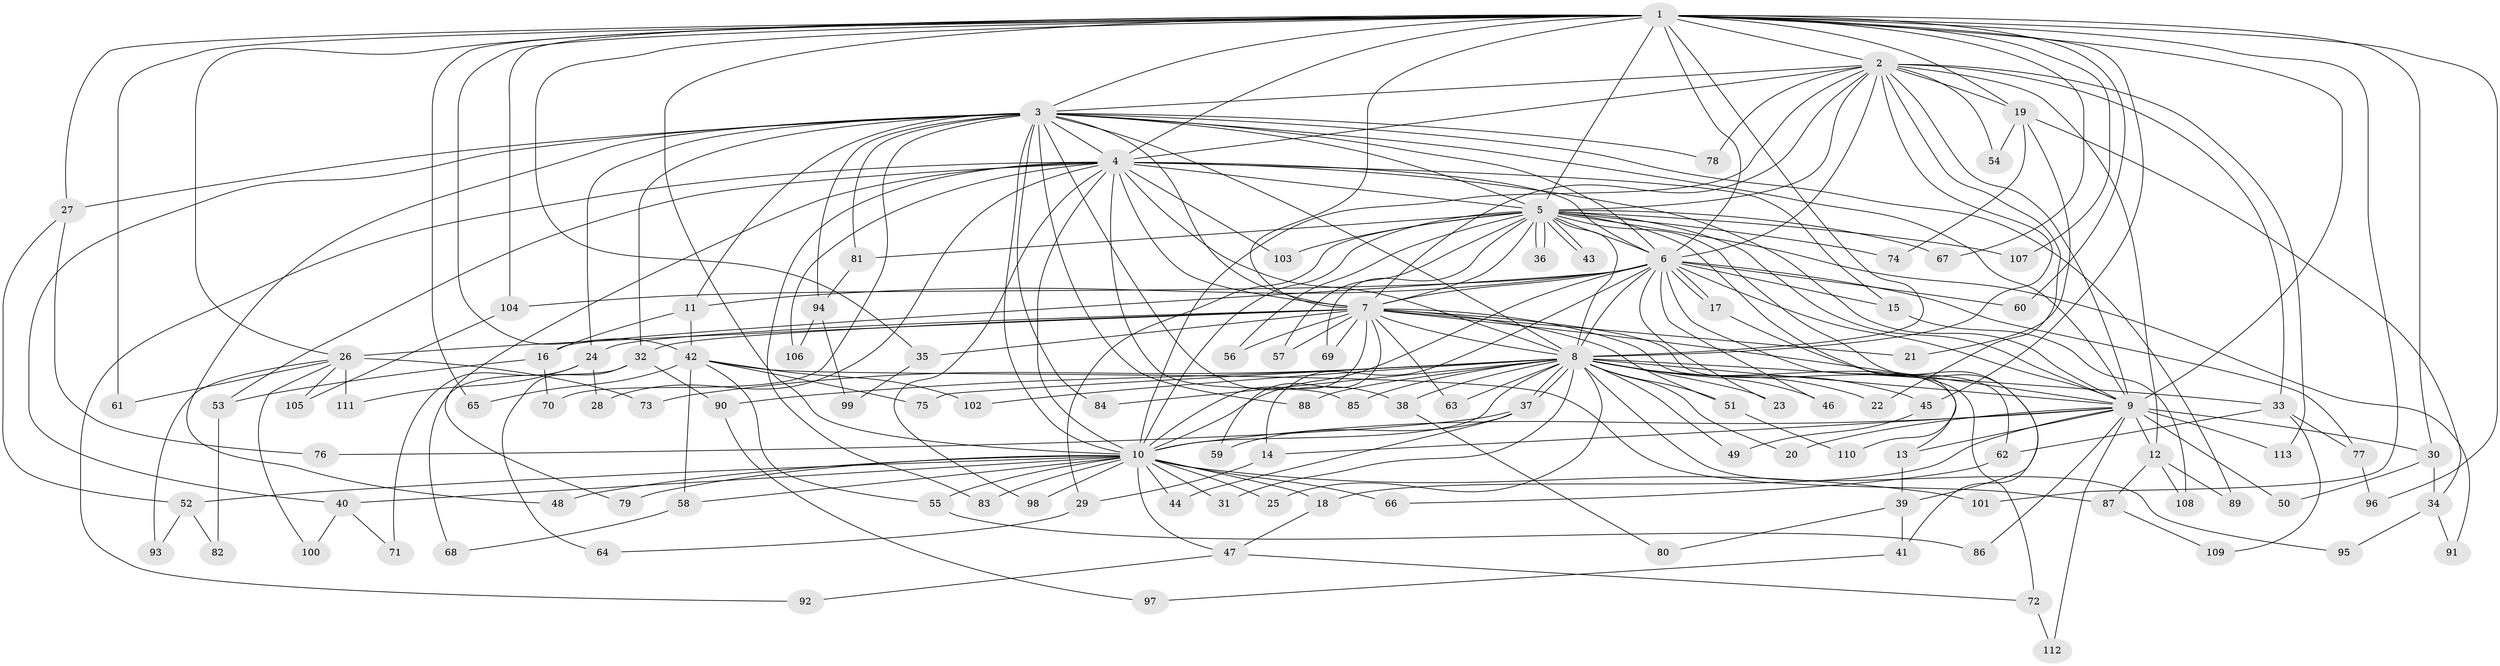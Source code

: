 // coarse degree distribution, {30: 0.011363636363636364, 14: 0.011363636363636364, 22: 0.022727272727272728, 18: 0.011363636363636364, 21: 0.011363636363636364, 26: 0.011363636363636364, 17: 0.011363636363636364, 24: 0.011363636363636364, 9: 0.011363636363636364, 5: 0.09090909090909091, 4: 0.056818181818181816, 3: 0.11363636363636363, 2: 0.5795454545454546, 6: 0.022727272727272728, 8: 0.011363636363636364, 1: 0.011363636363636364}
// Generated by graph-tools (version 1.1) at 2025/51/02/27/25 19:51:50]
// undirected, 113 vertices, 251 edges
graph export_dot {
graph [start="1"]
  node [color=gray90,style=filled];
  1;
  2;
  3;
  4;
  5;
  6;
  7;
  8;
  9;
  10;
  11;
  12;
  13;
  14;
  15;
  16;
  17;
  18;
  19;
  20;
  21;
  22;
  23;
  24;
  25;
  26;
  27;
  28;
  29;
  30;
  31;
  32;
  33;
  34;
  35;
  36;
  37;
  38;
  39;
  40;
  41;
  42;
  43;
  44;
  45;
  46;
  47;
  48;
  49;
  50;
  51;
  52;
  53;
  54;
  55;
  56;
  57;
  58;
  59;
  60;
  61;
  62;
  63;
  64;
  65;
  66;
  67;
  68;
  69;
  70;
  71;
  72;
  73;
  74;
  75;
  76;
  77;
  78;
  79;
  80;
  81;
  82;
  83;
  84;
  85;
  86;
  87;
  88;
  89;
  90;
  91;
  92;
  93;
  94;
  95;
  96;
  97;
  98;
  99;
  100;
  101;
  102;
  103;
  104;
  105;
  106;
  107;
  108;
  109;
  110;
  111;
  112;
  113;
  1 -- 2;
  1 -- 3;
  1 -- 4;
  1 -- 5;
  1 -- 6;
  1 -- 7;
  1 -- 8;
  1 -- 9;
  1 -- 10;
  1 -- 19;
  1 -- 26;
  1 -- 27;
  1 -- 30;
  1 -- 35;
  1 -- 42;
  1 -- 45;
  1 -- 60;
  1 -- 61;
  1 -- 65;
  1 -- 67;
  1 -- 96;
  1 -- 101;
  1 -- 104;
  1 -- 107;
  2 -- 3;
  2 -- 4;
  2 -- 5;
  2 -- 6;
  2 -- 7;
  2 -- 8;
  2 -- 9;
  2 -- 10;
  2 -- 12;
  2 -- 19;
  2 -- 22;
  2 -- 33;
  2 -- 54;
  2 -- 78;
  2 -- 113;
  3 -- 4;
  3 -- 5;
  3 -- 6;
  3 -- 7;
  3 -- 8;
  3 -- 9;
  3 -- 10;
  3 -- 11;
  3 -- 24;
  3 -- 27;
  3 -- 32;
  3 -- 38;
  3 -- 40;
  3 -- 48;
  3 -- 70;
  3 -- 78;
  3 -- 81;
  3 -- 84;
  3 -- 88;
  3 -- 89;
  3 -- 94;
  4 -- 5;
  4 -- 6;
  4 -- 7;
  4 -- 8;
  4 -- 9;
  4 -- 10;
  4 -- 15;
  4 -- 28;
  4 -- 53;
  4 -- 79;
  4 -- 83;
  4 -- 85;
  4 -- 92;
  4 -- 98;
  4 -- 103;
  4 -- 106;
  5 -- 6;
  5 -- 7;
  5 -- 8;
  5 -- 9;
  5 -- 10;
  5 -- 29;
  5 -- 36;
  5 -- 36;
  5 -- 39;
  5 -- 43;
  5 -- 43;
  5 -- 56;
  5 -- 57;
  5 -- 67;
  5 -- 69;
  5 -- 74;
  5 -- 81;
  5 -- 91;
  5 -- 103;
  5 -- 107;
  5 -- 110;
  6 -- 7;
  6 -- 8;
  6 -- 9;
  6 -- 10;
  6 -- 11;
  6 -- 14;
  6 -- 15;
  6 -- 16;
  6 -- 17;
  6 -- 17;
  6 -- 23;
  6 -- 46;
  6 -- 60;
  6 -- 62;
  6 -- 77;
  6 -- 104;
  7 -- 8;
  7 -- 9;
  7 -- 10;
  7 -- 13;
  7 -- 21;
  7 -- 24;
  7 -- 26;
  7 -- 32;
  7 -- 35;
  7 -- 51;
  7 -- 56;
  7 -- 57;
  7 -- 59;
  7 -- 63;
  7 -- 69;
  7 -- 72;
  8 -- 9;
  8 -- 10;
  8 -- 20;
  8 -- 22;
  8 -- 23;
  8 -- 25;
  8 -- 31;
  8 -- 33;
  8 -- 37;
  8 -- 37;
  8 -- 38;
  8 -- 45;
  8 -- 46;
  8 -- 49;
  8 -- 51;
  8 -- 63;
  8 -- 73;
  8 -- 75;
  8 -- 84;
  8 -- 85;
  8 -- 88;
  8 -- 90;
  8 -- 95;
  8 -- 102;
  9 -- 10;
  9 -- 12;
  9 -- 13;
  9 -- 14;
  9 -- 18;
  9 -- 20;
  9 -- 30;
  9 -- 50;
  9 -- 86;
  9 -- 112;
  9 -- 113;
  10 -- 18;
  10 -- 25;
  10 -- 31;
  10 -- 40;
  10 -- 44;
  10 -- 47;
  10 -- 48;
  10 -- 52;
  10 -- 55;
  10 -- 58;
  10 -- 66;
  10 -- 79;
  10 -- 83;
  10 -- 98;
  10 -- 101;
  11 -- 16;
  11 -- 42;
  12 -- 87;
  12 -- 89;
  12 -- 108;
  13 -- 39;
  14 -- 29;
  15 -- 108;
  16 -- 53;
  16 -- 70;
  17 -- 41;
  18 -- 47;
  19 -- 21;
  19 -- 34;
  19 -- 54;
  19 -- 74;
  24 -- 28;
  24 -- 71;
  24 -- 111;
  26 -- 61;
  26 -- 73;
  26 -- 93;
  26 -- 100;
  26 -- 105;
  26 -- 111;
  27 -- 52;
  27 -- 76;
  29 -- 64;
  30 -- 34;
  30 -- 50;
  32 -- 64;
  32 -- 68;
  32 -- 90;
  33 -- 62;
  33 -- 77;
  33 -- 109;
  34 -- 91;
  34 -- 95;
  35 -- 99;
  37 -- 44;
  37 -- 59;
  37 -- 76;
  38 -- 80;
  39 -- 41;
  39 -- 80;
  40 -- 71;
  40 -- 100;
  41 -- 97;
  42 -- 55;
  42 -- 58;
  42 -- 65;
  42 -- 75;
  42 -- 87;
  42 -- 102;
  45 -- 49;
  47 -- 72;
  47 -- 92;
  51 -- 110;
  52 -- 82;
  52 -- 93;
  53 -- 82;
  55 -- 86;
  58 -- 68;
  62 -- 66;
  72 -- 112;
  77 -- 96;
  81 -- 94;
  87 -- 109;
  90 -- 97;
  94 -- 99;
  94 -- 106;
  104 -- 105;
}
